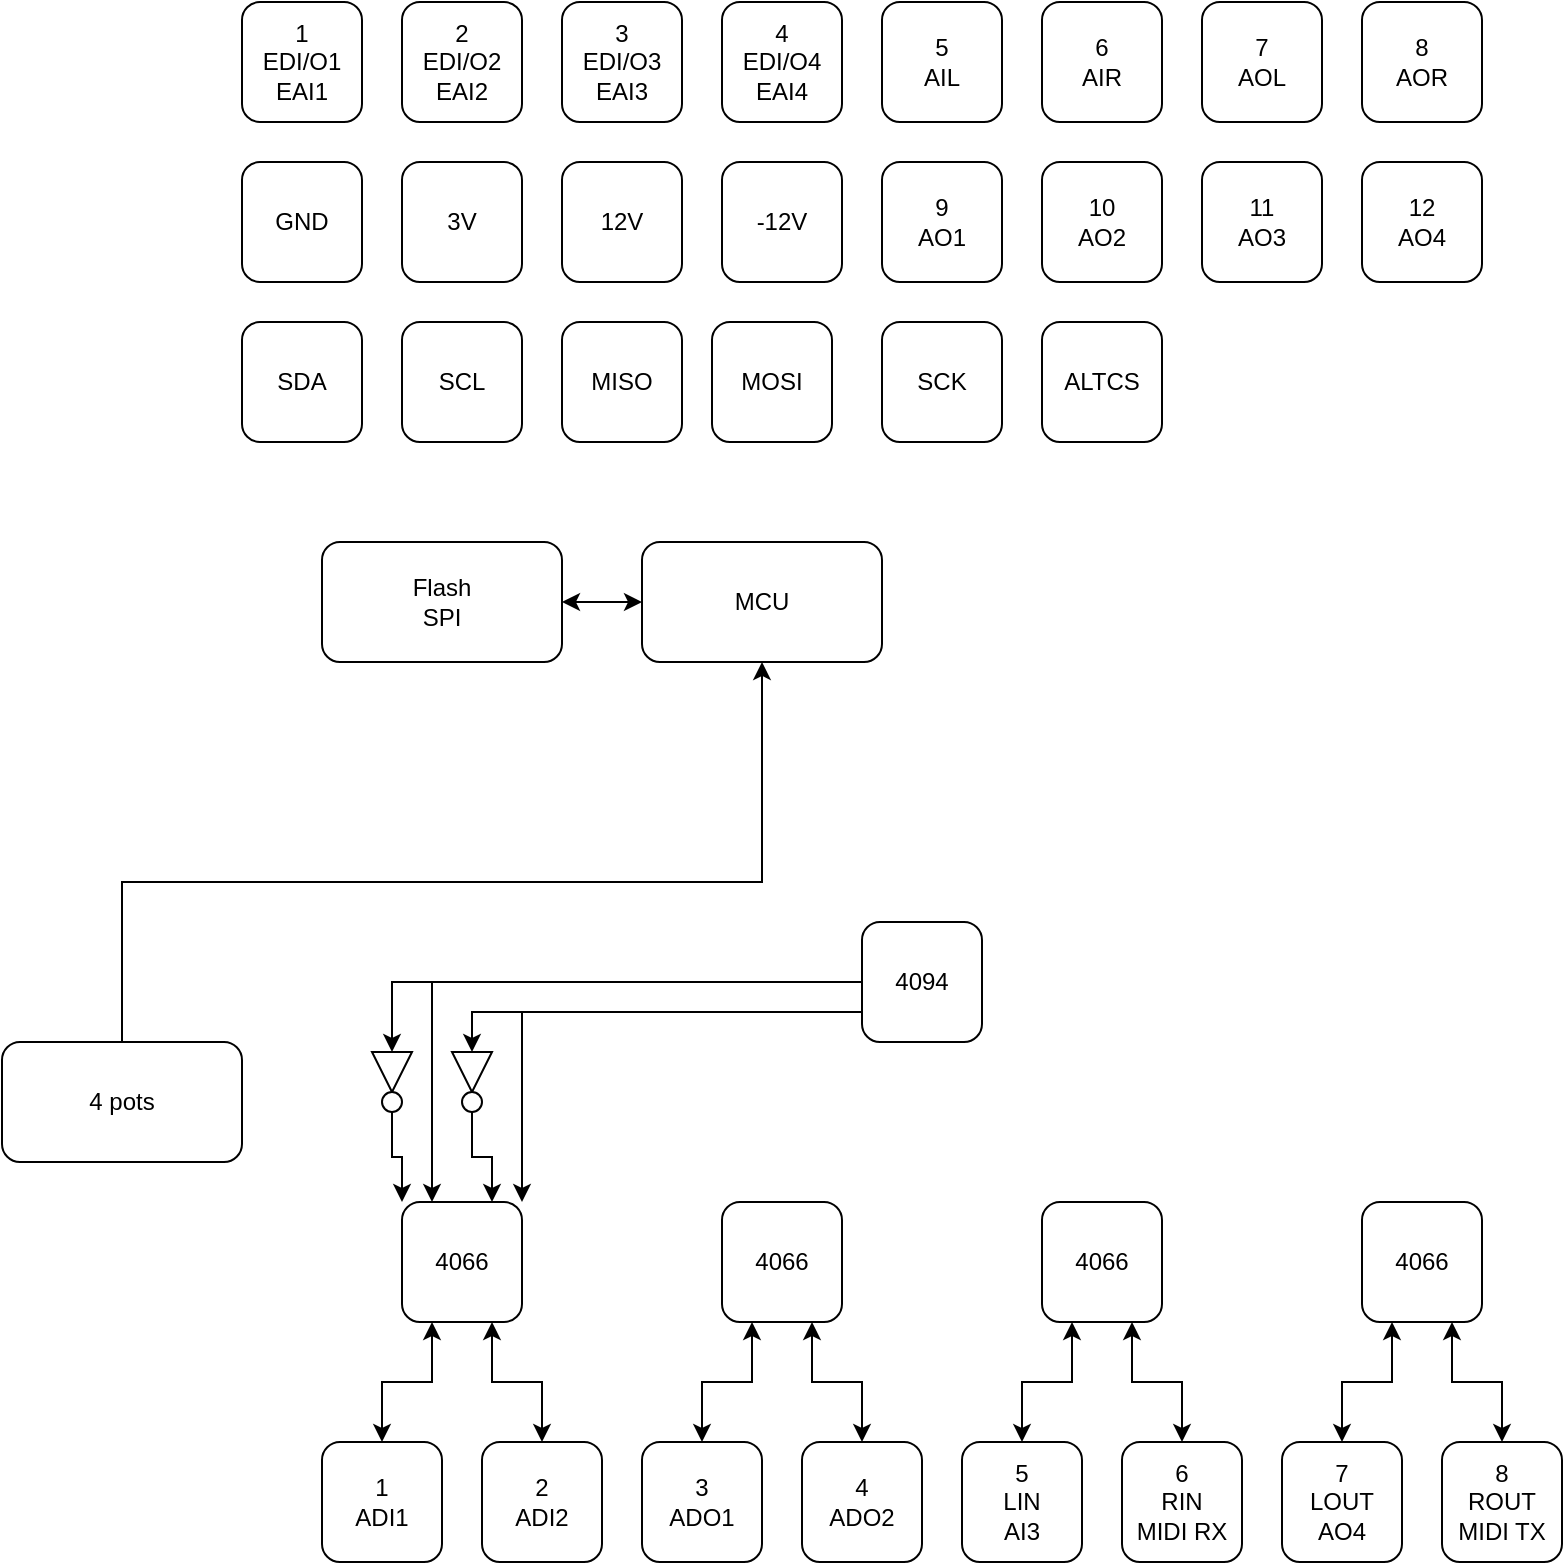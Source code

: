 <mxfile version="15.5.0" type="device"><diagram id="4Ag-_D4oetDp2F8_VUSl" name="Page-1"><mxGraphModel dx="1426" dy="771" grid="1" gridSize="10" guides="1" tooltips="1" connect="1" arrows="1" fold="1" page="1" pageScale="1" pageWidth="850" pageHeight="1100" math="0" shadow="0"><root><mxCell id="0"/><mxCell id="1" parent="0"/><mxCell id="XrLQp7J18kV2u2PAcAXP-6" style="edgeStyle=orthogonalEdgeStyle;rounded=0;orthogonalLoop=1;jettySize=auto;html=1;exitX=0;exitY=0.5;exitDx=0;exitDy=0;startArrow=classic;startFill=1;" parent="1" source="XrLQp7J18kV2u2PAcAXP-1" target="XrLQp7J18kV2u2PAcAXP-5" edge="1"><mxGeometry relative="1" as="geometry"/></mxCell><mxCell id="XrLQp7J18kV2u2PAcAXP-1" value="MCU" style="rounded=1;whiteSpace=wrap;html=1;" parent="1" vertex="1"><mxGeometry x="360" y="350" width="120" height="60" as="geometry"/></mxCell><mxCell id="XrLQp7J18kV2u2PAcAXP-3" style="edgeStyle=orthogonalEdgeStyle;rounded=0;orthogonalLoop=1;jettySize=auto;html=1;exitX=0.5;exitY=0;exitDx=0;exitDy=0;entryX=0.5;entryY=1;entryDx=0;entryDy=0;" parent="1" source="XrLQp7J18kV2u2PAcAXP-2" target="XrLQp7J18kV2u2PAcAXP-1" edge="1"><mxGeometry relative="1" as="geometry"><Array as="points"><mxPoint x="100" y="520"/><mxPoint x="420" y="520"/></Array></mxGeometry></mxCell><mxCell id="XrLQp7J18kV2u2PAcAXP-2" value="4 pots" style="rounded=1;whiteSpace=wrap;html=1;" parent="1" vertex="1"><mxGeometry x="40" y="600" width="120" height="60" as="geometry"/></mxCell><mxCell id="XrLQp7J18kV2u2PAcAXP-5" value="Flash&lt;br&gt;SPI" style="rounded=1;whiteSpace=wrap;html=1;" parent="1" vertex="1"><mxGeometry x="200" y="350" width="120" height="60" as="geometry"/></mxCell><mxCell id="XrLQp7J18kV2u2PAcAXP-27" value="1&lt;br&gt;ADI1" style="rounded=1;whiteSpace=wrap;html=1;" parent="1" vertex="1"><mxGeometry x="200" y="800" width="60" height="60" as="geometry"/></mxCell><mxCell id="XrLQp7J18kV2u2PAcAXP-28" value="2&lt;br&gt;ADI2" style="rounded=1;whiteSpace=wrap;html=1;" parent="1" vertex="1"><mxGeometry x="280" y="800" width="60" height="60" as="geometry"/></mxCell><mxCell id="XrLQp7J18kV2u2PAcAXP-29" value="3&lt;br&gt;ADO1" style="rounded=1;whiteSpace=wrap;html=1;" parent="1" vertex="1"><mxGeometry x="360" y="800" width="60" height="60" as="geometry"/></mxCell><mxCell id="XrLQp7J18kV2u2PAcAXP-30" value="4&lt;br&gt;ADO2" style="rounded=1;whiteSpace=wrap;html=1;" parent="1" vertex="1"><mxGeometry x="440" y="800" width="60" height="60" as="geometry"/></mxCell><mxCell id="XrLQp7J18kV2u2PAcAXP-31" value="5&lt;br&gt;LIN&lt;br&gt;AI3" style="rounded=1;whiteSpace=wrap;html=1;" parent="1" vertex="1"><mxGeometry x="520" y="800" width="60" height="60" as="geometry"/></mxCell><mxCell id="XrLQp7J18kV2u2PAcAXP-32" value="6&lt;br&gt;RIN&lt;br&gt;MIDI RX" style="rounded=1;whiteSpace=wrap;html=1;" parent="1" vertex="1"><mxGeometry x="600" y="800" width="60" height="60" as="geometry"/></mxCell><mxCell id="XrLQp7J18kV2u2PAcAXP-33" value="7&lt;br&gt;LOUT&lt;br&gt;AO4" style="rounded=1;whiteSpace=wrap;html=1;" parent="1" vertex="1"><mxGeometry x="680" y="800" width="60" height="60" as="geometry"/></mxCell><mxCell id="XrLQp7J18kV2u2PAcAXP-34" value="8&lt;br&gt;ROUT&lt;br&gt;MIDI TX" style="rounded=1;whiteSpace=wrap;html=1;" parent="1" vertex="1"><mxGeometry x="760" y="800" width="60" height="60" as="geometry"/></mxCell><mxCell id="XrLQp7J18kV2u2PAcAXP-49" style="edgeStyle=orthogonalEdgeStyle;rounded=0;orthogonalLoop=1;jettySize=auto;html=1;exitX=0.25;exitY=1;exitDx=0;exitDy=0;startArrow=classic;startFill=1;" parent="1" source="XrLQp7J18kV2u2PAcAXP-36" target="XrLQp7J18kV2u2PAcAXP-27" edge="1"><mxGeometry relative="1" as="geometry"/></mxCell><mxCell id="XrLQp7J18kV2u2PAcAXP-50" style="edgeStyle=orthogonalEdgeStyle;rounded=0;orthogonalLoop=1;jettySize=auto;html=1;exitX=0.75;exitY=1;exitDx=0;exitDy=0;startArrow=classic;startFill=1;" parent="1" source="XrLQp7J18kV2u2PAcAXP-36" target="XrLQp7J18kV2u2PAcAXP-28" edge="1"><mxGeometry relative="1" as="geometry"/></mxCell><mxCell id="XrLQp7J18kV2u2PAcAXP-36" value="4066" style="rounded=1;whiteSpace=wrap;html=1;" parent="1" vertex="1"><mxGeometry x="240" y="680" width="60" height="60" as="geometry"/></mxCell><mxCell id="XrLQp7J18kV2u2PAcAXP-55" style="edgeStyle=orthogonalEdgeStyle;rounded=0;orthogonalLoop=1;jettySize=auto;html=1;exitX=0.25;exitY=1;exitDx=0;exitDy=0;entryX=0.5;entryY=0;entryDx=0;entryDy=0;startArrow=classic;startFill=1;" parent="1" source="XrLQp7J18kV2u2PAcAXP-51" target="XrLQp7J18kV2u2PAcAXP-29" edge="1"><mxGeometry relative="1" as="geometry"/></mxCell><mxCell id="XrLQp7J18kV2u2PAcAXP-56" style="edgeStyle=orthogonalEdgeStyle;rounded=0;orthogonalLoop=1;jettySize=auto;html=1;exitX=0.75;exitY=1;exitDx=0;exitDy=0;entryX=0.5;entryY=0;entryDx=0;entryDy=0;startArrow=classic;startFill=1;" parent="1" source="XrLQp7J18kV2u2PAcAXP-51" target="XrLQp7J18kV2u2PAcAXP-30" edge="1"><mxGeometry relative="1" as="geometry"/></mxCell><mxCell id="XrLQp7J18kV2u2PAcAXP-51" value="4066" style="rounded=1;whiteSpace=wrap;html=1;" parent="1" vertex="1"><mxGeometry x="400" y="680" width="60" height="60" as="geometry"/></mxCell><mxCell id="XrLQp7J18kV2u2PAcAXP-57" style="edgeStyle=orthogonalEdgeStyle;rounded=0;orthogonalLoop=1;jettySize=auto;html=1;exitX=0.25;exitY=1;exitDx=0;exitDy=0;entryX=0.5;entryY=0;entryDx=0;entryDy=0;startArrow=classic;startFill=1;" parent="1" source="XrLQp7J18kV2u2PAcAXP-52" target="XrLQp7J18kV2u2PAcAXP-31" edge="1"><mxGeometry relative="1" as="geometry"/></mxCell><mxCell id="XrLQp7J18kV2u2PAcAXP-58" style="edgeStyle=orthogonalEdgeStyle;rounded=0;orthogonalLoop=1;jettySize=auto;html=1;exitX=0.75;exitY=1;exitDx=0;exitDy=0;entryX=0.5;entryY=0;entryDx=0;entryDy=0;startArrow=classic;startFill=1;" parent="1" source="XrLQp7J18kV2u2PAcAXP-52" target="XrLQp7J18kV2u2PAcAXP-32" edge="1"><mxGeometry relative="1" as="geometry"/></mxCell><mxCell id="XrLQp7J18kV2u2PAcAXP-52" value="4066" style="rounded=1;whiteSpace=wrap;html=1;" parent="1" vertex="1"><mxGeometry x="560" y="680" width="60" height="60" as="geometry"/></mxCell><mxCell id="XrLQp7J18kV2u2PAcAXP-59" style="edgeStyle=orthogonalEdgeStyle;rounded=0;orthogonalLoop=1;jettySize=auto;html=1;exitX=0.25;exitY=1;exitDx=0;exitDy=0;entryX=0.5;entryY=0;entryDx=0;entryDy=0;startArrow=classic;startFill=1;" parent="1" source="XrLQp7J18kV2u2PAcAXP-53" target="XrLQp7J18kV2u2PAcAXP-33" edge="1"><mxGeometry relative="1" as="geometry"/></mxCell><mxCell id="XrLQp7J18kV2u2PAcAXP-60" style="edgeStyle=orthogonalEdgeStyle;rounded=0;orthogonalLoop=1;jettySize=auto;html=1;exitX=0.75;exitY=1;exitDx=0;exitDy=0;entryX=0.5;entryY=0;entryDx=0;entryDy=0;startArrow=classic;startFill=1;" parent="1" source="XrLQp7J18kV2u2PAcAXP-53" target="XrLQp7J18kV2u2PAcAXP-34" edge="1"><mxGeometry relative="1" as="geometry"/></mxCell><mxCell id="XrLQp7J18kV2u2PAcAXP-53" value="4066" style="rounded=1;whiteSpace=wrap;html=1;" parent="1" vertex="1"><mxGeometry x="720" y="680" width="60" height="60" as="geometry"/></mxCell><mxCell id="XrLQp7J18kV2u2PAcAXP-73" style="edgeStyle=orthogonalEdgeStyle;rounded=0;orthogonalLoop=1;jettySize=auto;html=1;exitX=0;exitY=0.5;exitDx=0;exitDy=0;entryX=0;entryY=0.5;entryDx=0;entryDy=0;startArrow=none;startFill=0;" parent="1" source="XrLQp7J18kV2u2PAcAXP-61" target="XrLQp7J18kV2u2PAcAXP-63" edge="1"><mxGeometry relative="1" as="geometry"/></mxCell><mxCell id="XrLQp7J18kV2u2PAcAXP-75" style="edgeStyle=orthogonalEdgeStyle;rounded=0;orthogonalLoop=1;jettySize=auto;html=1;exitX=0;exitY=0.5;exitDx=0;exitDy=0;entryX=0.25;entryY=0;entryDx=0;entryDy=0;startArrow=none;startFill=0;" parent="1" source="XrLQp7J18kV2u2PAcAXP-61" target="XrLQp7J18kV2u2PAcAXP-36" edge="1"><mxGeometry relative="1" as="geometry"/></mxCell><mxCell id="XrLQp7J18kV2u2PAcAXP-81" style="edgeStyle=orthogonalEdgeStyle;rounded=0;orthogonalLoop=1;jettySize=auto;html=1;exitX=0;exitY=0.75;exitDx=0;exitDy=0;entryX=0;entryY=0.5;entryDx=0;entryDy=0;startArrow=none;startFill=0;" parent="1" source="XrLQp7J18kV2u2PAcAXP-61" target="XrLQp7J18kV2u2PAcAXP-77" edge="1"><mxGeometry relative="1" as="geometry"/></mxCell><mxCell id="XrLQp7J18kV2u2PAcAXP-82" style="edgeStyle=orthogonalEdgeStyle;rounded=0;orthogonalLoop=1;jettySize=auto;html=1;exitX=0;exitY=0.75;exitDx=0;exitDy=0;entryX=1;entryY=0;entryDx=0;entryDy=0;startArrow=none;startFill=0;" parent="1" source="XrLQp7J18kV2u2PAcAXP-61" target="XrLQp7J18kV2u2PAcAXP-36" edge="1"><mxGeometry relative="1" as="geometry"/></mxCell><mxCell id="XrLQp7J18kV2u2PAcAXP-61" value="4094" style="rounded=1;whiteSpace=wrap;html=1;" parent="1" vertex="1"><mxGeometry x="470" y="540" width="60" height="60" as="geometry"/></mxCell><mxCell id="XrLQp7J18kV2u2PAcAXP-66" value="" style="group;direction=east;rotation=90;" parent="1" vertex="1" connectable="0"><mxGeometry x="220" y="610" width="30" height="20" as="geometry"/></mxCell><mxCell id="XrLQp7J18kV2u2PAcAXP-63" value="" style="triangle;whiteSpace=wrap;html=1;rotation=90;" parent="XrLQp7J18kV2u2PAcAXP-66" vertex="1"><mxGeometry x="5" y="-5" width="20" height="20" as="geometry"/></mxCell><mxCell id="XrLQp7J18kV2u2PAcAXP-64" value="" style="ellipse;whiteSpace=wrap;html=1;aspect=fixed;rotation=90;" parent="XrLQp7J18kV2u2PAcAXP-66" vertex="1"><mxGeometry x="10" y="15" width="10" height="10" as="geometry"/></mxCell><mxCell id="XrLQp7J18kV2u2PAcAXP-71" style="edgeStyle=orthogonalEdgeStyle;rounded=0;orthogonalLoop=1;jettySize=auto;html=1;exitX=1;exitY=0.5;exitDx=0;exitDy=0;entryX=0;entryY=0;entryDx=0;entryDy=0;startArrow=none;startFill=0;" parent="1" source="XrLQp7J18kV2u2PAcAXP-64" target="XrLQp7J18kV2u2PAcAXP-36" edge="1"><mxGeometry relative="1" as="geometry"/></mxCell><mxCell id="XrLQp7J18kV2u2PAcAXP-76" value="" style="group;direction=east;rotation=90;" parent="1" vertex="1" connectable="0"><mxGeometry x="260" y="610" width="30" height="20" as="geometry"/></mxCell><mxCell id="XrLQp7J18kV2u2PAcAXP-77" value="" style="triangle;whiteSpace=wrap;html=1;rotation=90;" parent="XrLQp7J18kV2u2PAcAXP-76" vertex="1"><mxGeometry x="5" y="-5" width="20" height="20" as="geometry"/></mxCell><mxCell id="XrLQp7J18kV2u2PAcAXP-78" value="" style="ellipse;whiteSpace=wrap;html=1;aspect=fixed;rotation=90;" parent="XrLQp7J18kV2u2PAcAXP-76" vertex="1"><mxGeometry x="10" y="15" width="10" height="10" as="geometry"/></mxCell><mxCell id="XrLQp7J18kV2u2PAcAXP-79" style="edgeStyle=orthogonalEdgeStyle;rounded=0;orthogonalLoop=1;jettySize=auto;html=1;exitX=1;exitY=0.5;exitDx=0;exitDy=0;entryX=0.75;entryY=0;entryDx=0;entryDy=0;startArrow=none;startFill=0;" parent="1" source="XrLQp7J18kV2u2PAcAXP-78" target="XrLQp7J18kV2u2PAcAXP-36" edge="1"><mxGeometry relative="1" as="geometry"/></mxCell><mxCell id="XrLQp7J18kV2u2PAcAXP-83" value="1&lt;br&gt;EDI/O1&lt;br&gt;EAI1" style="rounded=1;whiteSpace=wrap;html=1;" parent="1" vertex="1"><mxGeometry x="160" y="80" width="60" height="60" as="geometry"/></mxCell><mxCell id="XrLQp7J18kV2u2PAcAXP-84" value="2&lt;br&gt;EDI/O2&lt;br&gt;EAI2" style="rounded=1;whiteSpace=wrap;html=1;" parent="1" vertex="1"><mxGeometry x="240" y="80" width="60" height="60" as="geometry"/></mxCell><mxCell id="XrLQp7J18kV2u2PAcAXP-85" value="3&lt;br&gt;EDI/O3&lt;br&gt;EAI3" style="rounded=1;whiteSpace=wrap;html=1;" parent="1" vertex="1"><mxGeometry x="320" y="80" width="60" height="60" as="geometry"/></mxCell><mxCell id="XrLQp7J18kV2u2PAcAXP-86" value="4&lt;br&gt;EDI/O4&lt;br&gt;EAI4" style="rounded=1;whiteSpace=wrap;html=1;" parent="1" vertex="1"><mxGeometry x="400" y="80" width="60" height="60" as="geometry"/></mxCell><mxCell id="XrLQp7J18kV2u2PAcAXP-87" value="5&lt;br&gt;AIL" style="rounded=1;whiteSpace=wrap;html=1;" parent="1" vertex="1"><mxGeometry x="480" y="80" width="60" height="60" as="geometry"/></mxCell><mxCell id="XrLQp7J18kV2u2PAcAXP-88" value="6&lt;br&gt;AIR" style="rounded=1;whiteSpace=wrap;html=1;" parent="1" vertex="1"><mxGeometry x="560" y="80" width="60" height="60" as="geometry"/></mxCell><mxCell id="XrLQp7J18kV2u2PAcAXP-89" value="7&lt;br&gt;AOL" style="rounded=1;whiteSpace=wrap;html=1;" parent="1" vertex="1"><mxGeometry x="640" y="80" width="60" height="60" as="geometry"/></mxCell><mxCell id="XrLQp7J18kV2u2PAcAXP-90" value="8&lt;br&gt;AOR" style="rounded=1;whiteSpace=wrap;html=1;" parent="1" vertex="1"><mxGeometry x="720" y="80" width="60" height="60" as="geometry"/></mxCell><mxCell id="XrLQp7J18kV2u2PAcAXP-116" value="11&lt;br&gt;AO3" style="rounded=1;whiteSpace=wrap;html=1;" parent="1" vertex="1"><mxGeometry x="640" y="160" width="60" height="60" as="geometry"/></mxCell><mxCell id="XrLQp7J18kV2u2PAcAXP-117" value="12&lt;br&gt;AO4" style="rounded=1;whiteSpace=wrap;html=1;" parent="1" vertex="1"><mxGeometry x="720" y="160" width="60" height="60" as="geometry"/></mxCell><mxCell id="XrLQp7J18kV2u2PAcAXP-118" value="9&lt;br&gt;AO1" style="rounded=1;whiteSpace=wrap;html=1;" parent="1" vertex="1"><mxGeometry x="480" y="160" width="60" height="60" as="geometry"/></mxCell><mxCell id="XrLQp7J18kV2u2PAcAXP-119" value="10&lt;br&gt;AO2" style="rounded=1;whiteSpace=wrap;html=1;" parent="1" vertex="1"><mxGeometry x="560" y="160" width="60" height="60" as="geometry"/></mxCell><mxCell id="XrLQp7J18kV2u2PAcAXP-120" value="12V" style="rounded=1;whiteSpace=wrap;html=1;" parent="1" vertex="1"><mxGeometry x="320" y="160" width="60" height="60" as="geometry"/></mxCell><mxCell id="XrLQp7J18kV2u2PAcAXP-121" value="-12V" style="rounded=1;whiteSpace=wrap;html=1;" parent="1" vertex="1"><mxGeometry x="400" y="160" width="60" height="60" as="geometry"/></mxCell><mxCell id="XrLQp7J18kV2u2PAcAXP-122" value="3V" style="rounded=1;whiteSpace=wrap;html=1;" parent="1" vertex="1"><mxGeometry x="240" y="160" width="60" height="60" as="geometry"/></mxCell><mxCell id="XrLQp7J18kV2u2PAcAXP-123" value="GND" style="rounded=1;whiteSpace=wrap;html=1;" parent="1" vertex="1"><mxGeometry x="160" y="160" width="60" height="60" as="geometry"/></mxCell><mxCell id="XrLQp7J18kV2u2PAcAXP-124" value="SDA" style="rounded=1;whiteSpace=wrap;html=1;" parent="1" vertex="1"><mxGeometry x="160" y="240" width="60" height="60" as="geometry"/></mxCell><mxCell id="XrLQp7J18kV2u2PAcAXP-125" value="SCL" style="rounded=1;whiteSpace=wrap;html=1;" parent="1" vertex="1"><mxGeometry x="240" y="240" width="60" height="60" as="geometry"/></mxCell><mxCell id="XrLQp7J18kV2u2PAcAXP-126" value="MISO" style="rounded=1;whiteSpace=wrap;html=1;" parent="1" vertex="1"><mxGeometry x="320" y="240" width="60" height="60" as="geometry"/></mxCell><mxCell id="XrLQp7J18kV2u2PAcAXP-127" value="MOSI" style="rounded=1;whiteSpace=wrap;html=1;" parent="1" vertex="1"><mxGeometry x="395" y="240" width="60" height="60" as="geometry"/></mxCell><mxCell id="XrLQp7J18kV2u2PAcAXP-128" value="SCK" style="rounded=1;whiteSpace=wrap;html=1;" parent="1" vertex="1"><mxGeometry x="480" y="240" width="60" height="60" as="geometry"/></mxCell><mxCell id="XrLQp7J18kV2u2PAcAXP-129" value="ALTCS" style="rounded=1;whiteSpace=wrap;html=1;" parent="1" vertex="1"><mxGeometry x="560" y="240" width="60" height="60" as="geometry"/></mxCell></root></mxGraphModel></diagram></mxfile>